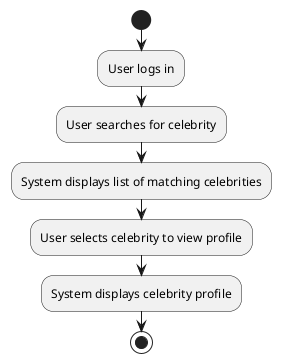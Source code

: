 @startuml
'https://plantuml.com/activity-diagram-beta

start
:User logs in;
:User searches for celebrity;
:System displays list of matching celebrities;
:User selects celebrity to view profile;
:System displays celebrity profile;
stop

@enduml
